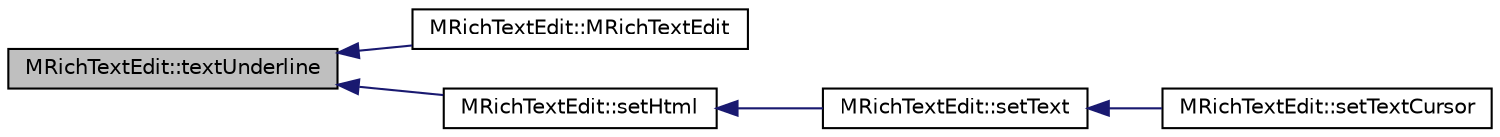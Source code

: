 digraph "MRichTextEdit::textUnderline"
{
  edge [fontname="Helvetica",fontsize="10",labelfontname="Helvetica",labelfontsize="10"];
  node [fontname="Helvetica",fontsize="10",shape=record];
  rankdir="LR";
  Node263 [label="MRichTextEdit::textUnderline",height=0.2,width=0.4,color="black", fillcolor="grey75", style="filled", fontcolor="black"];
  Node263 -> Node264 [dir="back",color="midnightblue",fontsize="10",style="solid",fontname="Helvetica"];
  Node264 [label="MRichTextEdit::MRichTextEdit",height=0.2,width=0.4,color="black", fillcolor="white", style="filled",URL="$class_m_rich_text_edit.html#a17d69881746fcd8de24674a5b862081a"];
  Node263 -> Node265 [dir="back",color="midnightblue",fontsize="10",style="solid",fontname="Helvetica"];
  Node265 [label="MRichTextEdit::setHtml",height=0.2,width=0.4,color="black", fillcolor="white", style="filled",URL="$class_m_rich_text_edit.html#a52a6c896bf5a1b407f16b0a3a7031c40"];
  Node265 -> Node266 [dir="back",color="midnightblue",fontsize="10",style="solid",fontname="Helvetica"];
  Node266 [label="MRichTextEdit::setText",height=0.2,width=0.4,color="black", fillcolor="white", style="filled",URL="$class_m_rich_text_edit.html#a399d16bc18b366934c362ffacfb1a451"];
  Node266 -> Node267 [dir="back",color="midnightblue",fontsize="10",style="solid",fontname="Helvetica"];
  Node267 [label="MRichTextEdit::setTextCursor",height=0.2,width=0.4,color="black", fillcolor="white", style="filled",URL="$class_m_rich_text_edit.html#a6a7a2a2cc996141c4e2b61df54933ac7"];
}

